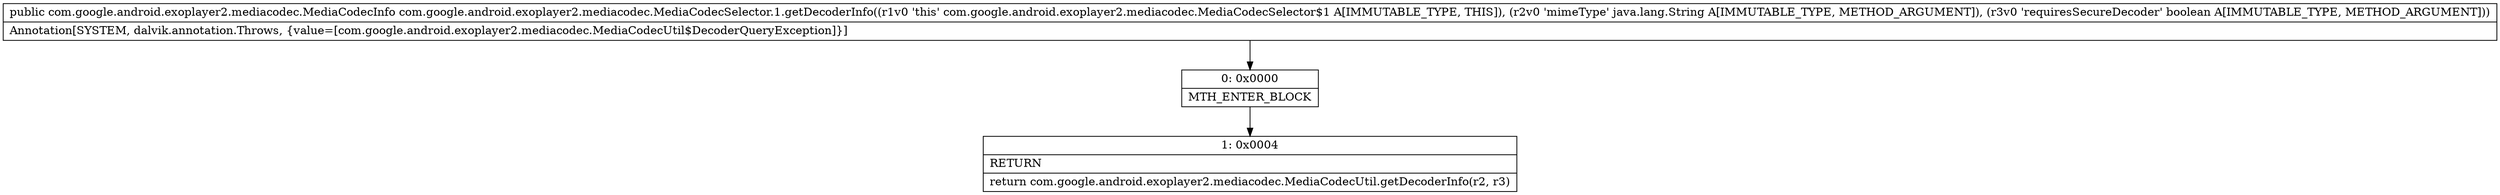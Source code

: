 digraph "CFG forcom.google.android.exoplayer2.mediacodec.MediaCodecSelector.1.getDecoderInfo(Ljava\/lang\/String;Z)Lcom\/google\/android\/exoplayer2\/mediacodec\/MediaCodecInfo;" {
Node_0 [shape=record,label="{0\:\ 0x0000|MTH_ENTER_BLOCK\l}"];
Node_1 [shape=record,label="{1\:\ 0x0004|RETURN\l|return com.google.android.exoplayer2.mediacodec.MediaCodecUtil.getDecoderInfo(r2, r3)\l}"];
MethodNode[shape=record,label="{public com.google.android.exoplayer2.mediacodec.MediaCodecInfo com.google.android.exoplayer2.mediacodec.MediaCodecSelector.1.getDecoderInfo((r1v0 'this' com.google.android.exoplayer2.mediacodec.MediaCodecSelector$1 A[IMMUTABLE_TYPE, THIS]), (r2v0 'mimeType' java.lang.String A[IMMUTABLE_TYPE, METHOD_ARGUMENT]), (r3v0 'requiresSecureDecoder' boolean A[IMMUTABLE_TYPE, METHOD_ARGUMENT]))  | Annotation[SYSTEM, dalvik.annotation.Throws, \{value=[com.google.android.exoplayer2.mediacodec.MediaCodecUtil$DecoderQueryException]\}]\l}"];
MethodNode -> Node_0;
Node_0 -> Node_1;
}

